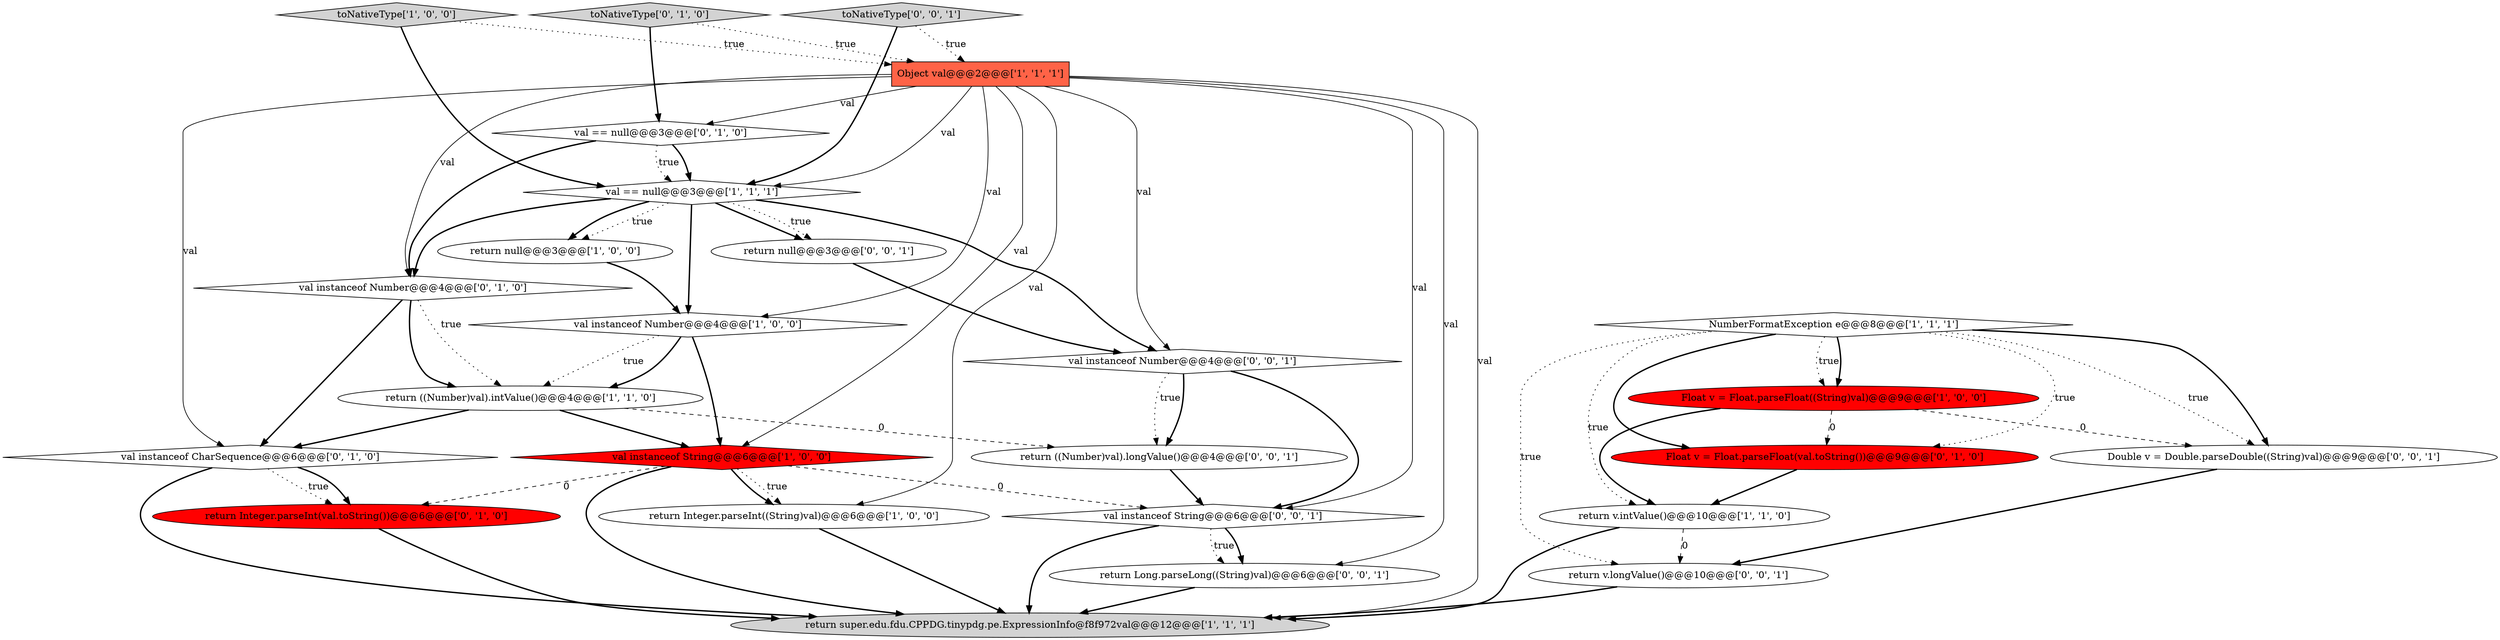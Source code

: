 digraph {
25 [style = filled, label = "return ((Number)val).longValue()@@@4@@@['0', '0', '1']", fillcolor = white, shape = ellipse image = "AAA0AAABBB3BBB"];
5 [style = filled, label = "return null@@@3@@@['1', '0', '0']", fillcolor = white, shape = ellipse image = "AAA0AAABBB1BBB"];
21 [style = filled, label = "return Long.parseLong((String)val)@@@6@@@['0', '0', '1']", fillcolor = white, shape = ellipse image = "AAA0AAABBB3BBB"];
7 [style = filled, label = "toNativeType['1', '0', '0']", fillcolor = lightgray, shape = diamond image = "AAA0AAABBB1BBB"];
0 [style = filled, label = "Object val@@@2@@@['1', '1', '1']", fillcolor = tomato, shape = box image = "AAA0AAABBB1BBB"];
1 [style = filled, label = "return Integer.parseInt((String)val)@@@6@@@['1', '0', '0']", fillcolor = white, shape = ellipse image = "AAA0AAABBB1BBB"];
15 [style = filled, label = "val instanceof CharSequence@@@6@@@['0', '1', '0']", fillcolor = white, shape = diamond image = "AAA0AAABBB2BBB"];
13 [style = filled, label = "Float v = Float.parseFloat(val.toString())@@@9@@@['0', '1', '0']", fillcolor = red, shape = ellipse image = "AAA1AAABBB2BBB"];
9 [style = filled, label = "val == null@@@3@@@['1', '1', '1']", fillcolor = white, shape = diamond image = "AAA0AAABBB1BBB"];
19 [style = filled, label = "toNativeType['0', '0', '1']", fillcolor = lightgray, shape = diamond image = "AAA0AAABBB3BBB"];
20 [style = filled, label = "val instanceof Number@@@4@@@['0', '0', '1']", fillcolor = white, shape = diamond image = "AAA0AAABBB3BBB"];
2 [style = filled, label = "return v.intValue()@@@10@@@['1', '1', '0']", fillcolor = white, shape = ellipse image = "AAA0AAABBB1BBB"];
10 [style = filled, label = "return ((Number)val).intValue()@@@4@@@['1', '1', '0']", fillcolor = white, shape = ellipse image = "AAA0AAABBB1BBB"];
14 [style = filled, label = "val instanceof Number@@@4@@@['0', '1', '0']", fillcolor = white, shape = diamond image = "AAA0AAABBB2BBB"];
16 [style = filled, label = "toNativeType['0', '1', '0']", fillcolor = lightgray, shape = diamond image = "AAA0AAABBB2BBB"];
22 [style = filled, label = "val instanceof String@@@6@@@['0', '0', '1']", fillcolor = white, shape = diamond image = "AAA0AAABBB3BBB"];
24 [style = filled, label = "return v.longValue()@@@10@@@['0', '0', '1']", fillcolor = white, shape = ellipse image = "AAA0AAABBB3BBB"];
18 [style = filled, label = "Double v = Double.parseDouble((String)val)@@@9@@@['0', '0', '1']", fillcolor = white, shape = ellipse image = "AAA0AAABBB3BBB"];
23 [style = filled, label = "return null@@@3@@@['0', '0', '1']", fillcolor = white, shape = ellipse image = "AAA0AAABBB3BBB"];
11 [style = filled, label = "Float v = Float.parseFloat((String)val)@@@9@@@['1', '0', '0']", fillcolor = red, shape = ellipse image = "AAA1AAABBB1BBB"];
6 [style = filled, label = "val instanceof Number@@@4@@@['1', '0', '0']", fillcolor = white, shape = diamond image = "AAA0AAABBB1BBB"];
12 [style = filled, label = "val == null@@@3@@@['0', '1', '0']", fillcolor = white, shape = diamond image = "AAA0AAABBB2BBB"];
4 [style = filled, label = "return super.edu.fdu.CPPDG.tinypdg.pe.ExpressionInfo@f8f972val@@@12@@@['1', '1', '1']", fillcolor = lightgray, shape = ellipse image = "AAA0AAABBB1BBB"];
8 [style = filled, label = "NumberFormatException e@@@8@@@['1', '1', '1']", fillcolor = white, shape = diamond image = "AAA0AAABBB1BBB"];
3 [style = filled, label = "val instanceof String@@@6@@@['1', '0', '0']", fillcolor = red, shape = diamond image = "AAA1AAABBB1BBB"];
17 [style = filled, label = "return Integer.parseInt(val.toString())@@@6@@@['0', '1', '0']", fillcolor = red, shape = ellipse image = "AAA1AAABBB2BBB"];
22->21 [style = dotted, label="true"];
6->3 [style = bold, label=""];
1->4 [style = bold, label=""];
23->20 [style = bold, label=""];
18->24 [style = bold, label=""];
0->3 [style = solid, label="val"];
20->25 [style = dotted, label="true"];
3->17 [style = dashed, label="0"];
10->15 [style = bold, label=""];
0->4 [style = solid, label="val"];
3->1 [style = bold, label=""];
25->22 [style = bold, label=""];
8->18 [style = bold, label=""];
8->2 [style = dotted, label="true"];
22->21 [style = bold, label=""];
14->10 [style = bold, label=""];
10->3 [style = bold, label=""];
9->20 [style = bold, label=""];
3->22 [style = dashed, label="0"];
7->0 [style = dotted, label="true"];
0->20 [style = solid, label="val"];
12->9 [style = bold, label=""];
2->4 [style = bold, label=""];
3->4 [style = bold, label=""];
20->25 [style = bold, label=""];
14->10 [style = dotted, label="true"];
8->24 [style = dotted, label="true"];
11->2 [style = bold, label=""];
9->6 [style = bold, label=""];
20->22 [style = bold, label=""];
22->4 [style = bold, label=""];
15->17 [style = dotted, label="true"];
0->21 [style = solid, label="val"];
0->6 [style = solid, label="val"];
6->10 [style = dotted, label="true"];
7->9 [style = bold, label=""];
9->23 [style = bold, label=""];
15->17 [style = bold, label=""];
11->13 [style = dashed, label="0"];
24->4 [style = bold, label=""];
0->12 [style = solid, label="val"];
0->14 [style = solid, label="val"];
16->0 [style = dotted, label="true"];
5->6 [style = bold, label=""];
0->15 [style = solid, label="val"];
19->9 [style = bold, label=""];
0->22 [style = solid, label="val"];
9->23 [style = dotted, label="true"];
19->0 [style = dotted, label="true"];
11->18 [style = dashed, label="0"];
6->10 [style = bold, label=""];
0->1 [style = solid, label="val"];
12->14 [style = bold, label=""];
15->4 [style = bold, label=""];
9->14 [style = bold, label=""];
13->2 [style = bold, label=""];
9->5 [style = bold, label=""];
8->11 [style = dotted, label="true"];
8->18 [style = dotted, label="true"];
14->15 [style = bold, label=""];
8->13 [style = dotted, label="true"];
21->4 [style = bold, label=""];
2->24 [style = dashed, label="0"];
8->11 [style = bold, label=""];
0->9 [style = solid, label="val"];
3->1 [style = dotted, label="true"];
16->12 [style = bold, label=""];
17->4 [style = bold, label=""];
10->25 [style = dashed, label="0"];
8->13 [style = bold, label=""];
12->9 [style = dotted, label="true"];
9->5 [style = dotted, label="true"];
}
